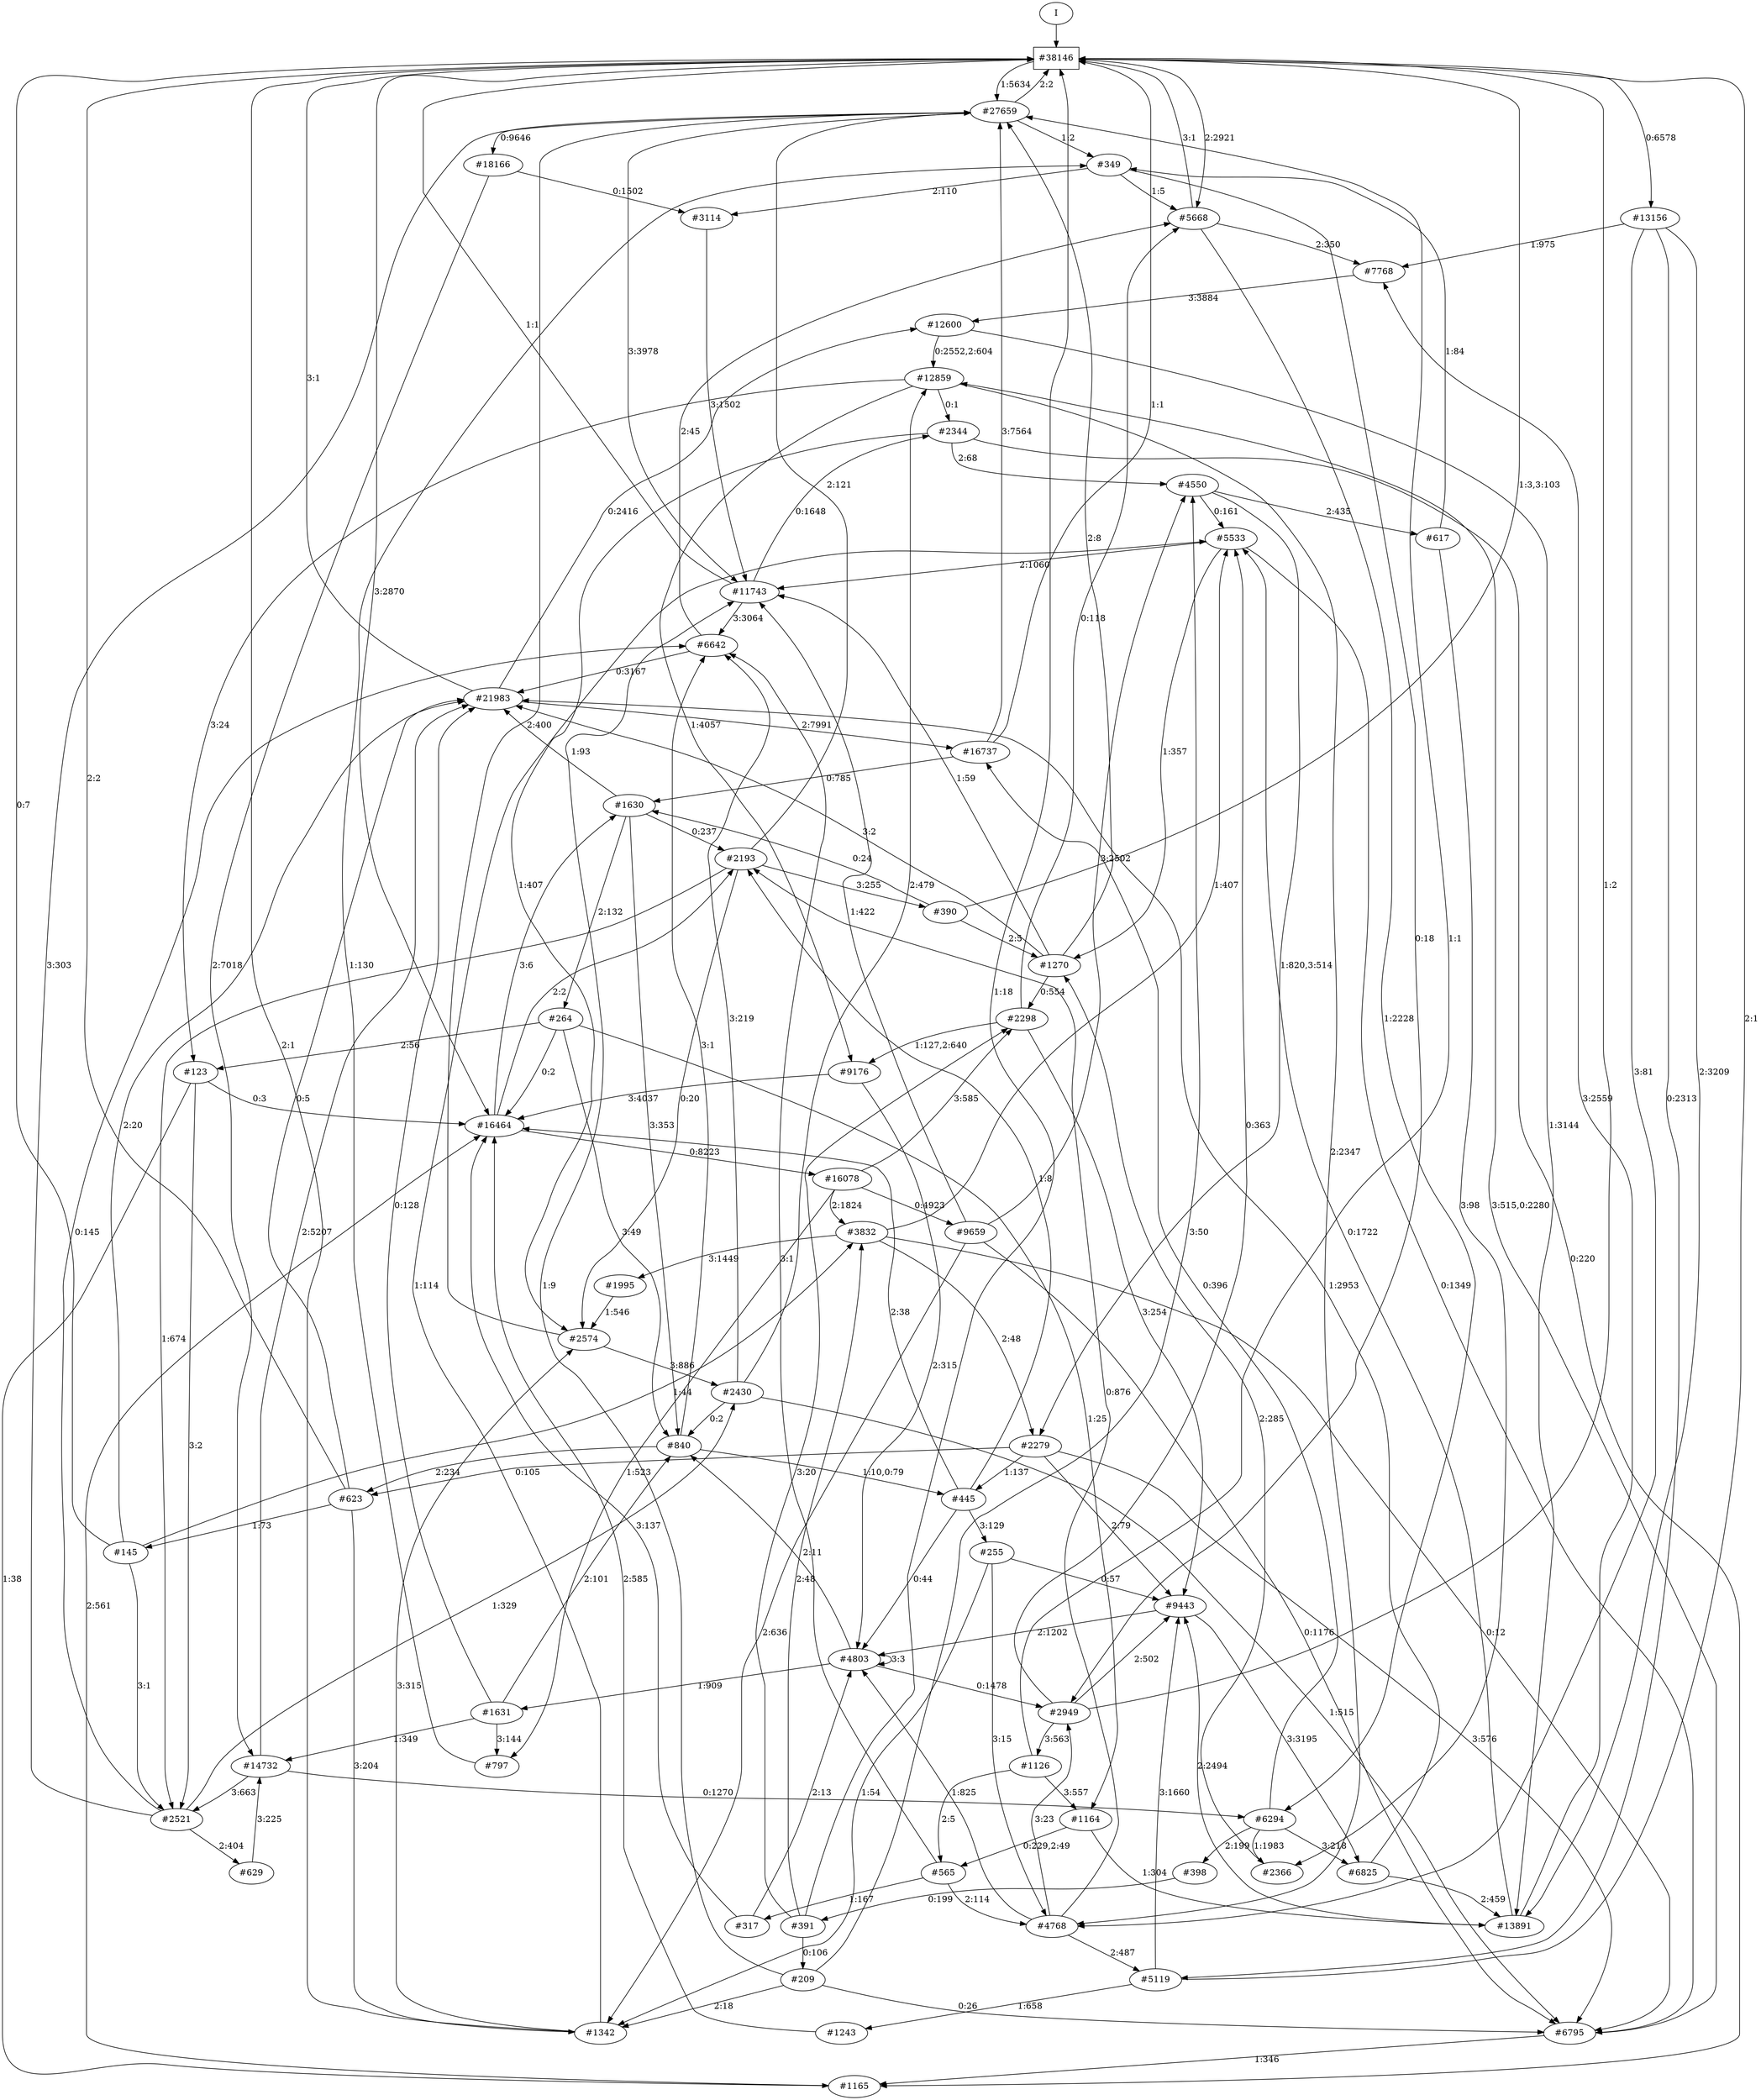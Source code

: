 // produced with flexfringe from git commitd1cf04ada0831d0605a3651971ef9a02091d8823
// dfasat/flexfringe -h=alergia -d=alergia_data -o=experiments/flexfringe_pautomac_study/flexfringe_data/exp13_n150_p0_01dfa -n=150 -p=0.01 /Users/nicholasrenninger/Google Drive/Grad School/specification learning/code/DPFA_DTS_product_experiment/dfasatInvestigations/experiments/flexfringe_pautomac_study/flexfringe_data/flexfringe_pautomac_study_train 
digraph DFA {
	0 [label="root" shape=box];
		I -> 0;
	0 [ label="#38146"  ];
		0 -> 1 [label="1:5634"  ];
		0 -> 15 [label="2:2921"  ];
		0 -> 27 [label="3:2870"  ];
		0 -> 41 [label="0:6578"  ];
	1 [ label="#27659"  ];
		1 -> 0 [label="2:2"  ];
		1 -> 2 [label="3:3978"  ];
		1 -> 31 [label="0:9646"  ];
		1 -> 4011 [label="1:2"  ];
	2 [ label="#11743"  ];
		2 -> 0 [label="1:1"  ];
		2 -> 3 [label="3:3064"  ];
		2 -> 190 [label="0:1648"  ];
	3 [ label="#6642"  ];
		3 -> 15 [label="2:45"  ];
		3 -> 179 [label="0:3167"  ];
	190 [ label="#2344"  ];
		190 -> 33 [label="2:68"  ];
		190 -> 49 [label="1:407"  ];
		190 -> 102 [label="0:220"  ];
	31 [ label="#18166"  ];
		31 -> 178 [label="2:7018"  ];
		31 -> 311 [label="0:1502"  ];
	311 [ label="#3114"  ];
		311 -> 2 [label="3:1502"  ];
	178 [ label="#14732"  ];
		178 -> 16 [label="0:1270"  ];
		178 -> 179 [label="2:5207"  ];
		178 -> 571 [label="3:663"  ];
	571 [ label="#2521"  ];
		571 -> 1 [label="3:303"  ];
		571 -> 3 [label="0:145"  ];
		571 -> 50 [label="1:329"  ];
		571 -> 572 [label="2:404"  ];
	572 [ label="#629"  ];
		572 -> 178 [label="3:225"  ];
	179 [ label="#21983"  ];
		179 -> 0 [label="3:1"  ];
		179 -> 116 [label="0:2416"  ];
		179 -> 180 [label="2:7991"  ];
	180 [ label="#16737"  ];
		180 -> 0 [label="1:1"  ];
		180 -> 1 [label="3:7564"  ];
		180 -> 513 [label="0:785"  ];
	513 [ label="#1630"  ];
		513 -> 179 [label="1:93"  ];
		513 -> 514 [label="3:353"  ];
		513 -> 1100 [label="2:132"  ];
		513 -> 1266 [label="0:237"  ];
	514 [ label="#840"  ];
		514 -> 3 [label="3:1"  ];
		514 -> 515 [label="2:234"  ];
		514 -> 7276 [label="1:10,0:79"  ];
	515 [ label="#623"  ];
		515 -> 0 [label="2:2"  ];
		515 -> 179 [label="0:5"  ];
		515 -> 184 [label="3:204"  ];
		515 -> 516 [label="1:73"  ];
	516 [ label="#145"  ];
		516 -> 0 [label="0:7"  ];
		516 -> 29 [label="1:44"  ];
		516 -> 179 [label="2:20"  ];
		516 -> 571 [label="3:1"  ];
	1266 [ label="#2193"  ];
		1266 -> 1 [label="2:121"  ];
		1266 -> 49 [label="0:20"  ];
		1266 -> 571 [label="1:674"  ];
		1266 -> 1267 [label="3:255"  ];
	1267 [ label="#390"  ];
		1267 -> 0 [label="1:3,3:103"  ];
		1267 -> 513 [label="0:24"  ];
		1267 -> 1073 [label="2:5"  ];
	1100 [ label="#264"  ];
		1100 -> 27 [label="0:2"  ];
		1100 -> 514 [label="3:49"  ];
		1100 -> 1464 [label="1:25"  ];
		1100 -> 10319 [label="2:56"  ];
	10319 [ label="#123"  ];
		10319 -> 27 [label="0:3"  ];
		10319 -> 102 [label="1:38"  ];
		10319 -> 571 [label="3:2"  ];
	27 [ label="#16464"  ];
		27 -> 28 [label="0:8223"  ];
		27 -> 513 [label="3:6"  ];
		27 -> 1266 [label="2:2"  ];
	28 [ label="#16078"  ];
		28 -> 801 [label="3:585"  ];
		28 -> 29 [label="2:1824"  ];
		28 -> 32 [label="0:4923"  ];
		28 -> 39 [label="1:523"  ];
	39 [ label="#797"  ];
		39 -> 4011 [label="1:130"  ];
	4011 [ label="#349"  ];
		4011 -> 15 [label="1:5"  ];
		4011 -> 139 [label="0:18"  ];
		4011 -> 311 [label="2:110"  ];
	801 [ label="#2298"  ];
		801 -> 15 [label="0:118"  ];
		801 -> 75 [label="3:254"  ];
		801 -> 476 [label="1:127,2:640"  ];
	32 [ label="#9659"  ];
		32 -> 2 [label="1:422"  ];
		32 -> 33 [label="3:2502"  ];
		32 -> 101 [label="0:1176"  ];
		32 -> 184 [label="2:636"  ];
	33 [ label="#4550"  ];
		33 -> 43 [label="0:161"  ];
		33 -> 197 [label="1:820,3:514"  ];
		33 -> 1552 [label="2:435"  ];
	197 [ label="#2279"  ];
		197 -> 75 [label="2:79"  ];
		197 -> 101 [label="3:576"  ];
		197 -> 515 [label="0:105"  ];
		197 -> 7276 [label="1:137"  ];
	7276 [ label="#445"  ];
		7276 -> 27 [label="2:38"  ];
		7276 -> 92 [label="0:44"  ];
		7276 -> 7277 [label="3:129"  ];
		7276 -> 1266 [label="1:8"  ];
	7277 [ label="#255"  ];
		7277 -> 75 [label="0:57"  ];
		7277 -> 184 [label="1:54"  ];
		7277 -> 223 [label="3:15"  ];
	1552 [ label="#617"  ];
		1552 -> 38 [label="3:98"  ];
		1552 -> 4011 [label="1:84"  ];
	101 [ label="#6795"  ];
		101 -> 102 [label="1:346"  ];
		101 -> 222 [label="3:515,0:2280"  ];
	102 [ label="#1165"  ];
		102 -> 27 [label="2:561"  ];
	184 [ label="#1342"  ];
		184 -> 0 [label="2:1"  ];
		184 -> 43 [label="1:114"  ];
		184 -> 49 [label="3:315"  ];
	29 [ label="#3832"  ];
		29 -> 30 [label="3:1449"  ];
		29 -> 43 [label="1:407"  ];
		29 -> 101 [label="0:12"  ];
		29 -> 197 [label="2:48"  ];
	30 [ label="#1995"  ];
		30 -> 49 [label="1:546"  ];
	49 [ label="#2574"  ];
		49 -> 1 [label="2:400"  ];
		49 -> 50 [label="3:886"  ];
	50 [ label="#2430"  ];
		50 -> 3 [label="3:219"  ];
		50 -> 101 [label="1:515"  ];
		50 -> 222 [label="2:479"  ];
		50 -> 514 [label="0:2"  ];
	41 [ label="#13156"  ];
		41 -> 42 [label="2:3209"  ];
		41 -> 74 [label="0:2313"  ];
		41 -> 115 [label="1:975"  ];
		41 -> 223 [label="3:81"  ];
	74 [ label="#5119"  ];
		74 -> 0 [label="2:1"  ];
		74 -> 75 [label="3:1660"  ];
		74 -> 187 [label="1:658"  ];
	187 [ label="#1243"  ];
		187 -> 27 [label="2:585"  ];
	75 [ label="#9443"  ];
		75 -> 76 [label="3:3195"  ];
		75 -> 92 [label="2:1202"  ];
	76 [ label="#6825"  ];
		76 -> 42 [label="2:459"  ];
		76 -> 179 [label="1:2953"  ];
	92 [ label="#4803"  ];
		92 -> 92 [label="3:3"  ];
		92 -> 93 [label="1:909"  ];
		92 -> 139 [label="0:1478"  ];
		92 -> 514 [label="2:11"  ];
	93 [ label="#1631"  ];
		93 -> 39 [label="3:144"  ];
		93 -> 178 [label="1:349"  ];
		93 -> 179 [label="0:128"  ];
		93 -> 514 [label="2:101"  ];
	139 [ label="#2949"  ];
		139 -> 0 [label="1:2"  ];
		139 -> 43 [label="0:363"  ];
		139 -> 75 [label="2:502"  ];
		139 -> 1463 [label="3:563"  ];
	1463 [ label="#1126"  ];
		1463 -> 1 [label="1:1"  ];
		1463 -> 1464 [label="3:557"  ];
		1463 -> 1465 [label="2:5"  ];
	1464 [ label="#1164"  ];
		1464 -> 42 [label="1:304"  ];
		1464 -> 1465 [label="0:229,2:49"  ];
	1465 [ label="#565"  ];
		1465 -> 3 [label="3:1"  ];
		1465 -> 223 [label="2:114"  ];
		1465 -> 1466 [label="1:167"  ];
	1466 [ label="#317"  ];
		1466 -> 27 [label="3:137"  ];
		1466 -> 92 [label="2:13"  ];
	42 [ label="#13891"  ];
		42 -> 43 [label="0:1722"  ];
		42 -> 75 [label="2:2494"  ];
		42 -> 115 [label="3:2559"  ];
	115 [ label="#7768"  ];
		115 -> 116 [label="3:3884"  ];
	116 [ label="#12600"  ];
		116 -> 42 [label="1:3144"  ];
		116 -> 222 [label="0:2552,2:604"  ];
	222 [ label="#12859"  ];
		222 -> 190 [label="0:1"  ];
		222 -> 223 [label="2:2347"  ];
		222 -> 476 [label="1:4057"  ];
		222 -> 10319 [label="3:24"  ];
	476 [ label="#9176"  ];
		476 -> 27 [label="3:4037"  ];
		476 -> 92 [label="2:315"  ];
	223 [ label="#4768"  ];
		223 -> 74 [label="2:487"  ];
		223 -> 92 [label="1:825"  ];
		223 -> 139 [label="3:23"  ];
		223 -> 1266 [label="0:876"  ];
	43 [ label="#5533"  ];
		43 -> 2 [label="2:1060"  ];
		43 -> 101 [label="0:1349"  ];
		43 -> 1073 [label="1:357"  ];
	15 [ label="#5668"  ];
		15 -> 0 [label="3:1"  ];
		15 -> 16 [label="1:2228"  ];
		15 -> 115 [label="2:350"  ];
	16 [ label="#6294"  ];
		16 -> 17 [label="2:199"  ];
		16 -> 38 [label="1:1983"  ];
		16 -> 76 [label="3:218"  ];
		16 -> 180 [label="0:396"  ];
	38 [ label="#2366"  ];
		38 -> 1073 [label="2:285"  ];
	1073 [ label="#1270"  ];
		1073 -> 1 [label="2:8"  ];
		1073 -> 2 [label="1:59"  ];
		1073 -> 801 [label="0:554"  ];
		1073 -> 179 [label="3:2"  ];
	17 [ label="#398"  ];
		17 -> 18 [label="0:199"  ];
	18 [ label="#391"  ];
		18 -> 0 [label="1:18"  ];
		18 -> 801 [label="3:20"  ];
		18 -> 19 [label="0:106"  ];
		18 -> 29 [label="2:48"  ];
	19 [ label="#209"  ];
		19 -> 2 [label="1:9"  ];
		19 -> 33 [label="3:50"  ];
		19 -> 101 [label="0:26"  ];
		19 -> 184 [label="2:18"  ];
}
